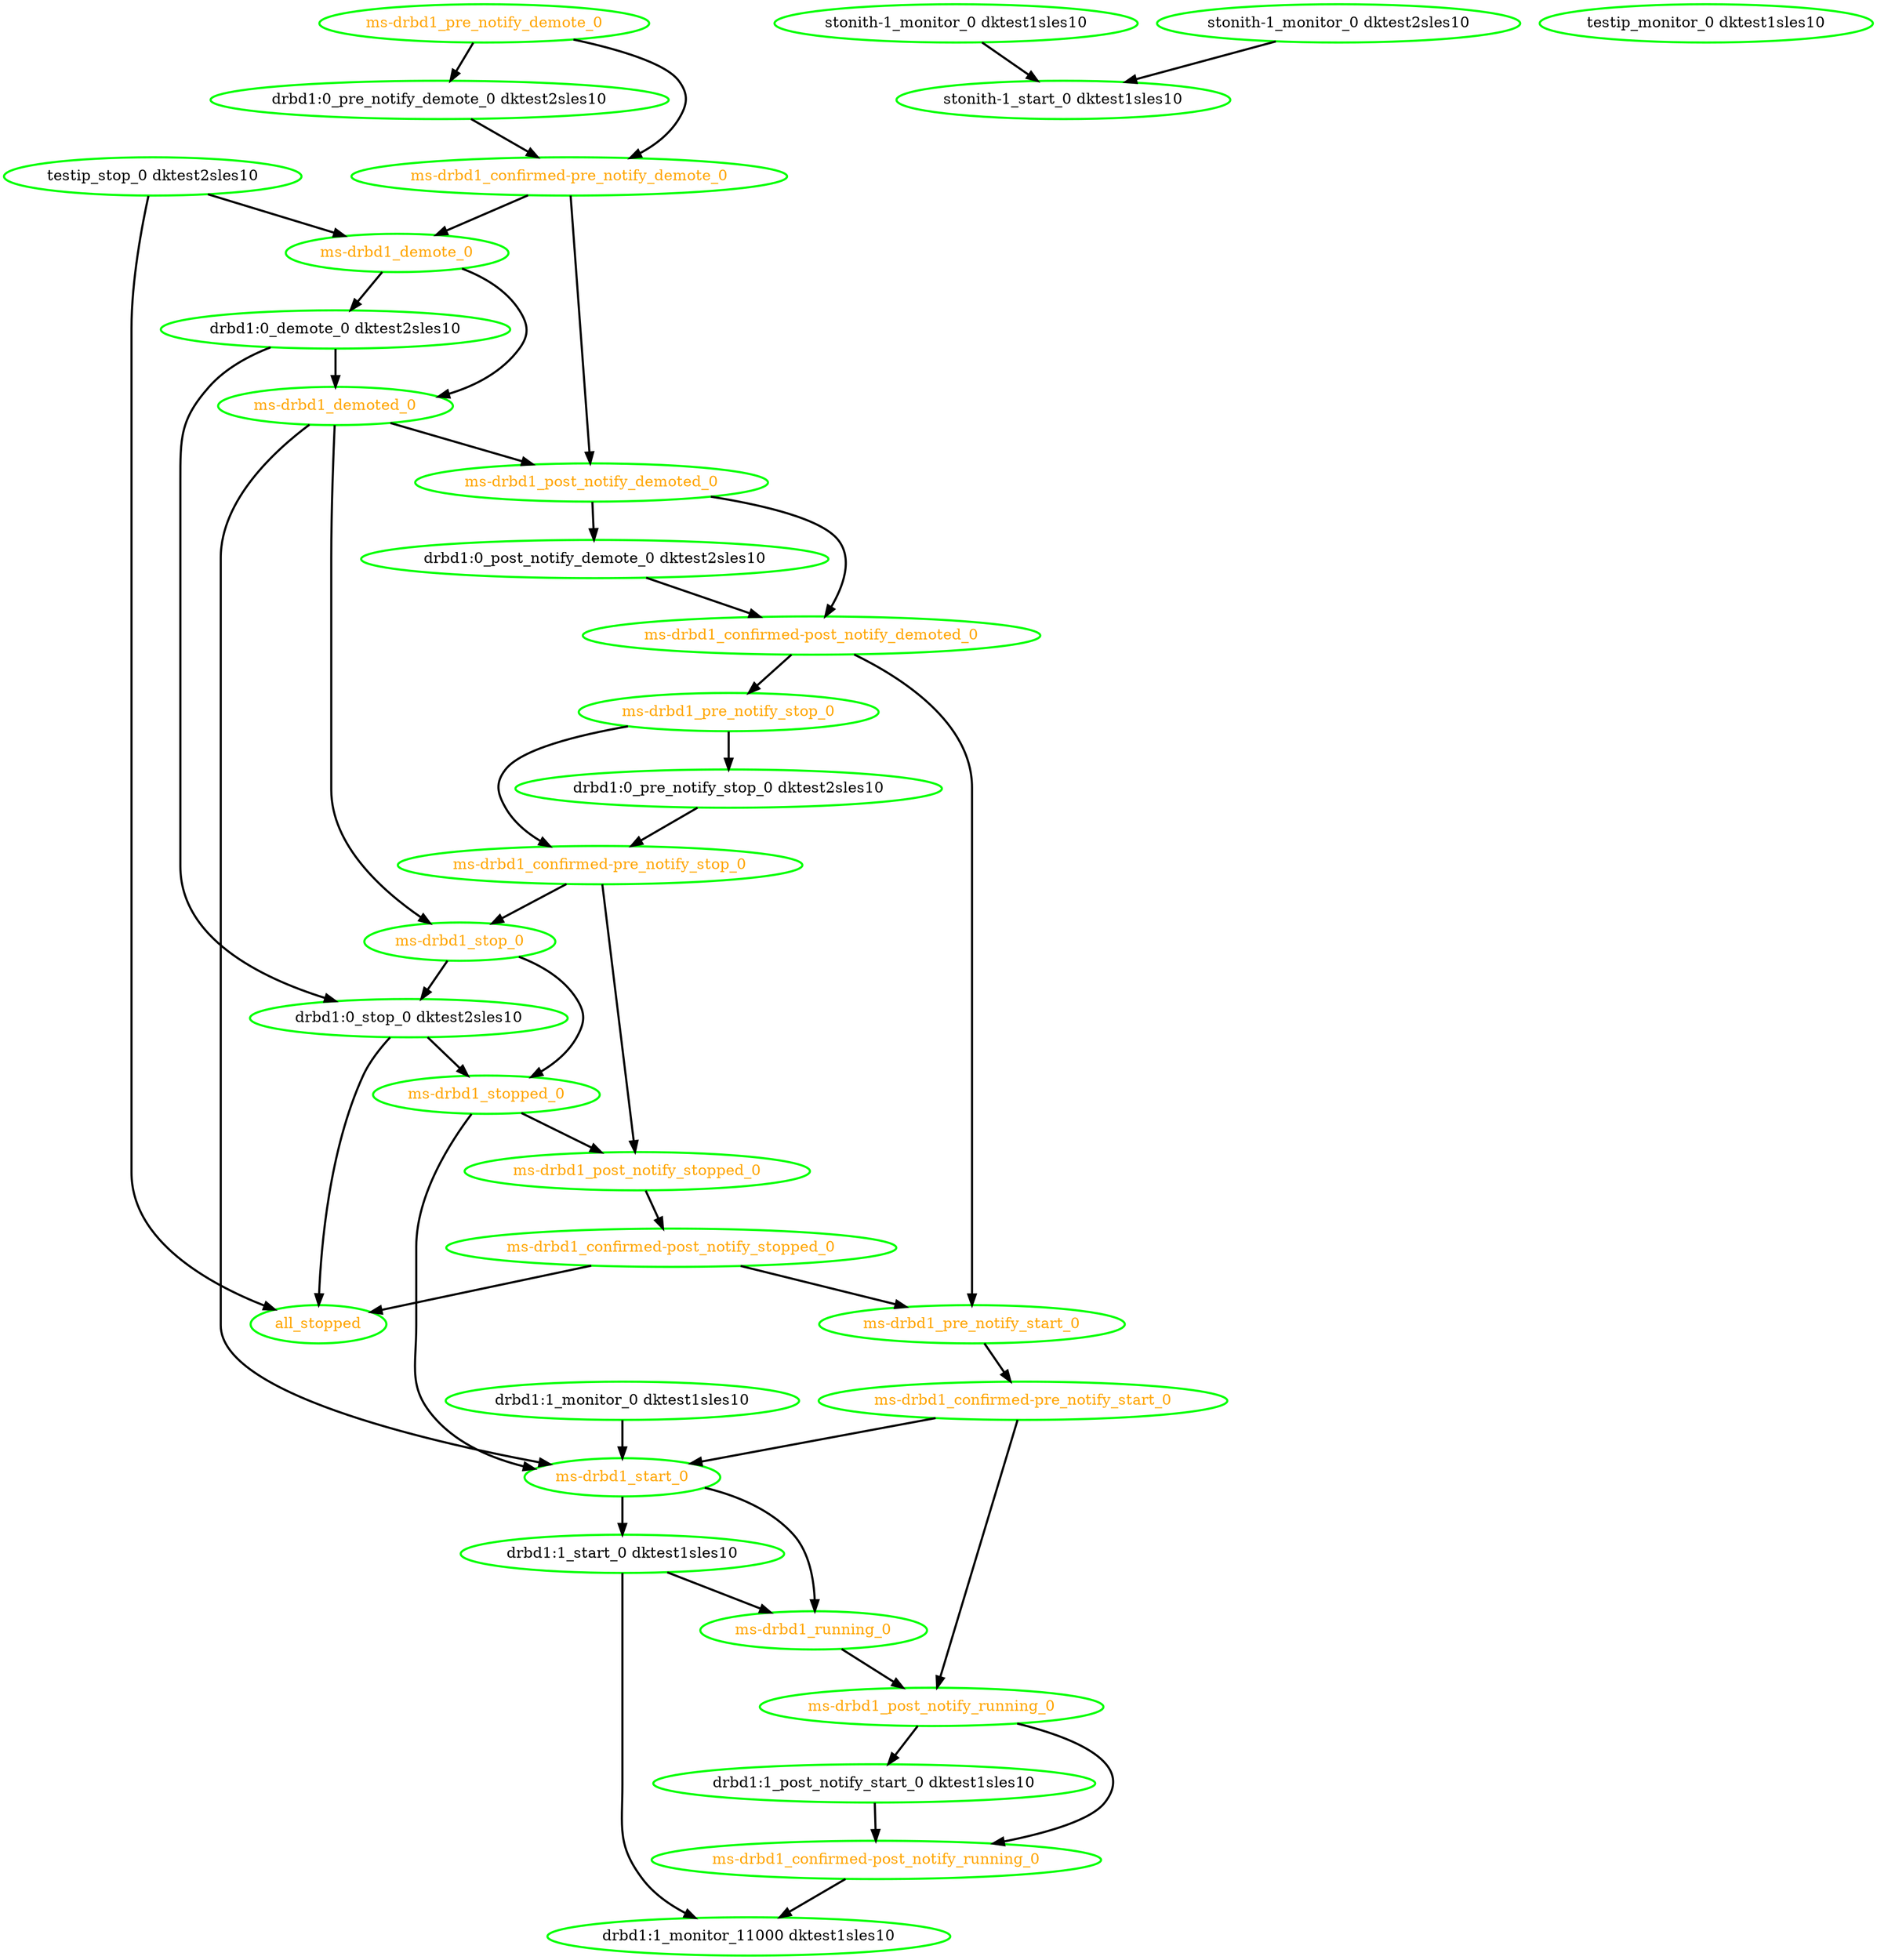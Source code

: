 digraph "g" {
"all_stopped" [ style=bold color="green" fontcolor="orange" ]
"drbd1:0_demote_0 dktest2sles10" -> "drbd1:0_stop_0 dktest2sles10" [ style = bold]
"drbd1:0_demote_0 dktest2sles10" -> "ms-drbd1_demoted_0" [ style = bold]
"drbd1:0_demote_0 dktest2sles10" [ style=bold color="green" fontcolor="black" ]
"drbd1:0_post_notify_demote_0 dktest2sles10" -> "ms-drbd1_confirmed-post_notify_demoted_0" [ style = bold]
"drbd1:0_post_notify_demote_0 dktest2sles10" [ style=bold color="green" fontcolor="black" ]
"drbd1:0_pre_notify_demote_0 dktest2sles10" -> "ms-drbd1_confirmed-pre_notify_demote_0" [ style = bold]
"drbd1:0_pre_notify_demote_0 dktest2sles10" [ style=bold color="green" fontcolor="black" ]
"drbd1:0_pre_notify_stop_0 dktest2sles10" -> "ms-drbd1_confirmed-pre_notify_stop_0" [ style = bold]
"drbd1:0_pre_notify_stop_0 dktest2sles10" [ style=bold color="green" fontcolor="black" ]
"drbd1:0_stop_0 dktest2sles10" -> "all_stopped" [ style = bold]
"drbd1:0_stop_0 dktest2sles10" -> "ms-drbd1_stopped_0" [ style = bold]
"drbd1:0_stop_0 dktest2sles10" [ style=bold color="green" fontcolor="black" ]
"drbd1:1_monitor_0 dktest1sles10" -> "ms-drbd1_start_0" [ style = bold]
"drbd1:1_monitor_0 dktest1sles10" [ style=bold color="green" fontcolor="black" ]
"drbd1:1_monitor_11000 dktest1sles10" [ style=bold color="green" fontcolor="black" ]
"drbd1:1_post_notify_start_0 dktest1sles10" -> "ms-drbd1_confirmed-post_notify_running_0" [ style = bold]
"drbd1:1_post_notify_start_0 dktest1sles10" [ style=bold color="green" fontcolor="black" ]
"drbd1:1_start_0 dktest1sles10" -> "drbd1:1_monitor_11000 dktest1sles10" [ style = bold]
"drbd1:1_start_0 dktest1sles10" -> "ms-drbd1_running_0" [ style = bold]
"drbd1:1_start_0 dktest1sles10" [ style=bold color="green" fontcolor="black" ]
"ms-drbd1_confirmed-post_notify_demoted_0" -> "ms-drbd1_pre_notify_start_0" [ style = bold]
"ms-drbd1_confirmed-post_notify_demoted_0" -> "ms-drbd1_pre_notify_stop_0" [ style = bold]
"ms-drbd1_confirmed-post_notify_demoted_0" [ style=bold color="green" fontcolor="orange" ]
"ms-drbd1_confirmed-post_notify_running_0" -> "drbd1:1_monitor_11000 dktest1sles10" [ style = bold]
"ms-drbd1_confirmed-post_notify_running_0" [ style=bold color="green" fontcolor="orange" ]
"ms-drbd1_confirmed-post_notify_stopped_0" -> "all_stopped" [ style = bold]
"ms-drbd1_confirmed-post_notify_stopped_0" -> "ms-drbd1_pre_notify_start_0" [ style = bold]
"ms-drbd1_confirmed-post_notify_stopped_0" [ style=bold color="green" fontcolor="orange" ]
"ms-drbd1_confirmed-pre_notify_demote_0" -> "ms-drbd1_demote_0" [ style = bold]
"ms-drbd1_confirmed-pre_notify_demote_0" -> "ms-drbd1_post_notify_demoted_0" [ style = bold]
"ms-drbd1_confirmed-pre_notify_demote_0" [ style=bold color="green" fontcolor="orange" ]
"ms-drbd1_confirmed-pre_notify_start_0" -> "ms-drbd1_post_notify_running_0" [ style = bold]
"ms-drbd1_confirmed-pre_notify_start_0" -> "ms-drbd1_start_0" [ style = bold]
"ms-drbd1_confirmed-pre_notify_start_0" [ style=bold color="green" fontcolor="orange" ]
"ms-drbd1_confirmed-pre_notify_stop_0" -> "ms-drbd1_post_notify_stopped_0" [ style = bold]
"ms-drbd1_confirmed-pre_notify_stop_0" -> "ms-drbd1_stop_0" [ style = bold]
"ms-drbd1_confirmed-pre_notify_stop_0" [ style=bold color="green" fontcolor="orange" ]
"ms-drbd1_demote_0" -> "drbd1:0_demote_0 dktest2sles10" [ style = bold]
"ms-drbd1_demote_0" -> "ms-drbd1_demoted_0" [ style = bold]
"ms-drbd1_demote_0" [ style=bold color="green" fontcolor="orange" ]
"ms-drbd1_demoted_0" -> "ms-drbd1_post_notify_demoted_0" [ style = bold]
"ms-drbd1_demoted_0" -> "ms-drbd1_start_0" [ style = bold]
"ms-drbd1_demoted_0" -> "ms-drbd1_stop_0" [ style = bold]
"ms-drbd1_demoted_0" [ style=bold color="green" fontcolor="orange" ]
"ms-drbd1_post_notify_demoted_0" -> "drbd1:0_post_notify_demote_0 dktest2sles10" [ style = bold]
"ms-drbd1_post_notify_demoted_0" -> "ms-drbd1_confirmed-post_notify_demoted_0" [ style = bold]
"ms-drbd1_post_notify_demoted_0" [ style=bold color="green" fontcolor="orange" ]
"ms-drbd1_post_notify_running_0" -> "drbd1:1_post_notify_start_0 dktest1sles10" [ style = bold]
"ms-drbd1_post_notify_running_0" -> "ms-drbd1_confirmed-post_notify_running_0" [ style = bold]
"ms-drbd1_post_notify_running_0" [ style=bold color="green" fontcolor="orange" ]
"ms-drbd1_post_notify_stopped_0" -> "ms-drbd1_confirmed-post_notify_stopped_0" [ style = bold]
"ms-drbd1_post_notify_stopped_0" [ style=bold color="green" fontcolor="orange" ]
"ms-drbd1_pre_notify_demote_0" -> "drbd1:0_pre_notify_demote_0 dktest2sles10" [ style = bold]
"ms-drbd1_pre_notify_demote_0" -> "ms-drbd1_confirmed-pre_notify_demote_0" [ style = bold]
"ms-drbd1_pre_notify_demote_0" [ style=bold color="green" fontcolor="orange" ]
"ms-drbd1_pre_notify_start_0" -> "ms-drbd1_confirmed-pre_notify_start_0" [ style = bold]
"ms-drbd1_pre_notify_start_0" [ style=bold color="green" fontcolor="orange" ]
"ms-drbd1_pre_notify_stop_0" -> "drbd1:0_pre_notify_stop_0 dktest2sles10" [ style = bold]
"ms-drbd1_pre_notify_stop_0" -> "ms-drbd1_confirmed-pre_notify_stop_0" [ style = bold]
"ms-drbd1_pre_notify_stop_0" [ style=bold color="green" fontcolor="orange" ]
"ms-drbd1_running_0" -> "ms-drbd1_post_notify_running_0" [ style = bold]
"ms-drbd1_running_0" [ style=bold color="green" fontcolor="orange" ]
"ms-drbd1_start_0" -> "drbd1:1_start_0 dktest1sles10" [ style = bold]
"ms-drbd1_start_0" -> "ms-drbd1_running_0" [ style = bold]
"ms-drbd1_start_0" [ style=bold color="green" fontcolor="orange" ]
"ms-drbd1_stop_0" -> "drbd1:0_stop_0 dktest2sles10" [ style = bold]
"ms-drbd1_stop_0" -> "ms-drbd1_stopped_0" [ style = bold]
"ms-drbd1_stop_0" [ style=bold color="green" fontcolor="orange" ]
"ms-drbd1_stopped_0" -> "ms-drbd1_post_notify_stopped_0" [ style = bold]
"ms-drbd1_stopped_0" -> "ms-drbd1_start_0" [ style = bold]
"ms-drbd1_stopped_0" [ style=bold color="green" fontcolor="orange" ]
"stonith-1_monitor_0 dktest1sles10" -> "stonith-1_start_0 dktest1sles10" [ style = bold]
"stonith-1_monitor_0 dktest1sles10" [ style=bold color="green" fontcolor="black" ]
"stonith-1_monitor_0 dktest2sles10" -> "stonith-1_start_0 dktest1sles10" [ style = bold]
"stonith-1_monitor_0 dktest2sles10" [ style=bold color="green" fontcolor="black" ]
"stonith-1_start_0 dktest1sles10" [ style=bold color="green" fontcolor="black" ]
"testip_monitor_0 dktest1sles10" [ style=bold color="green" fontcolor="black" ]
"testip_stop_0 dktest2sles10" -> "all_stopped" [ style = bold]
"testip_stop_0 dktest2sles10" -> "ms-drbd1_demote_0" [ style = bold]
"testip_stop_0 dktest2sles10" [ style=bold color="green" fontcolor="black" ]
}
